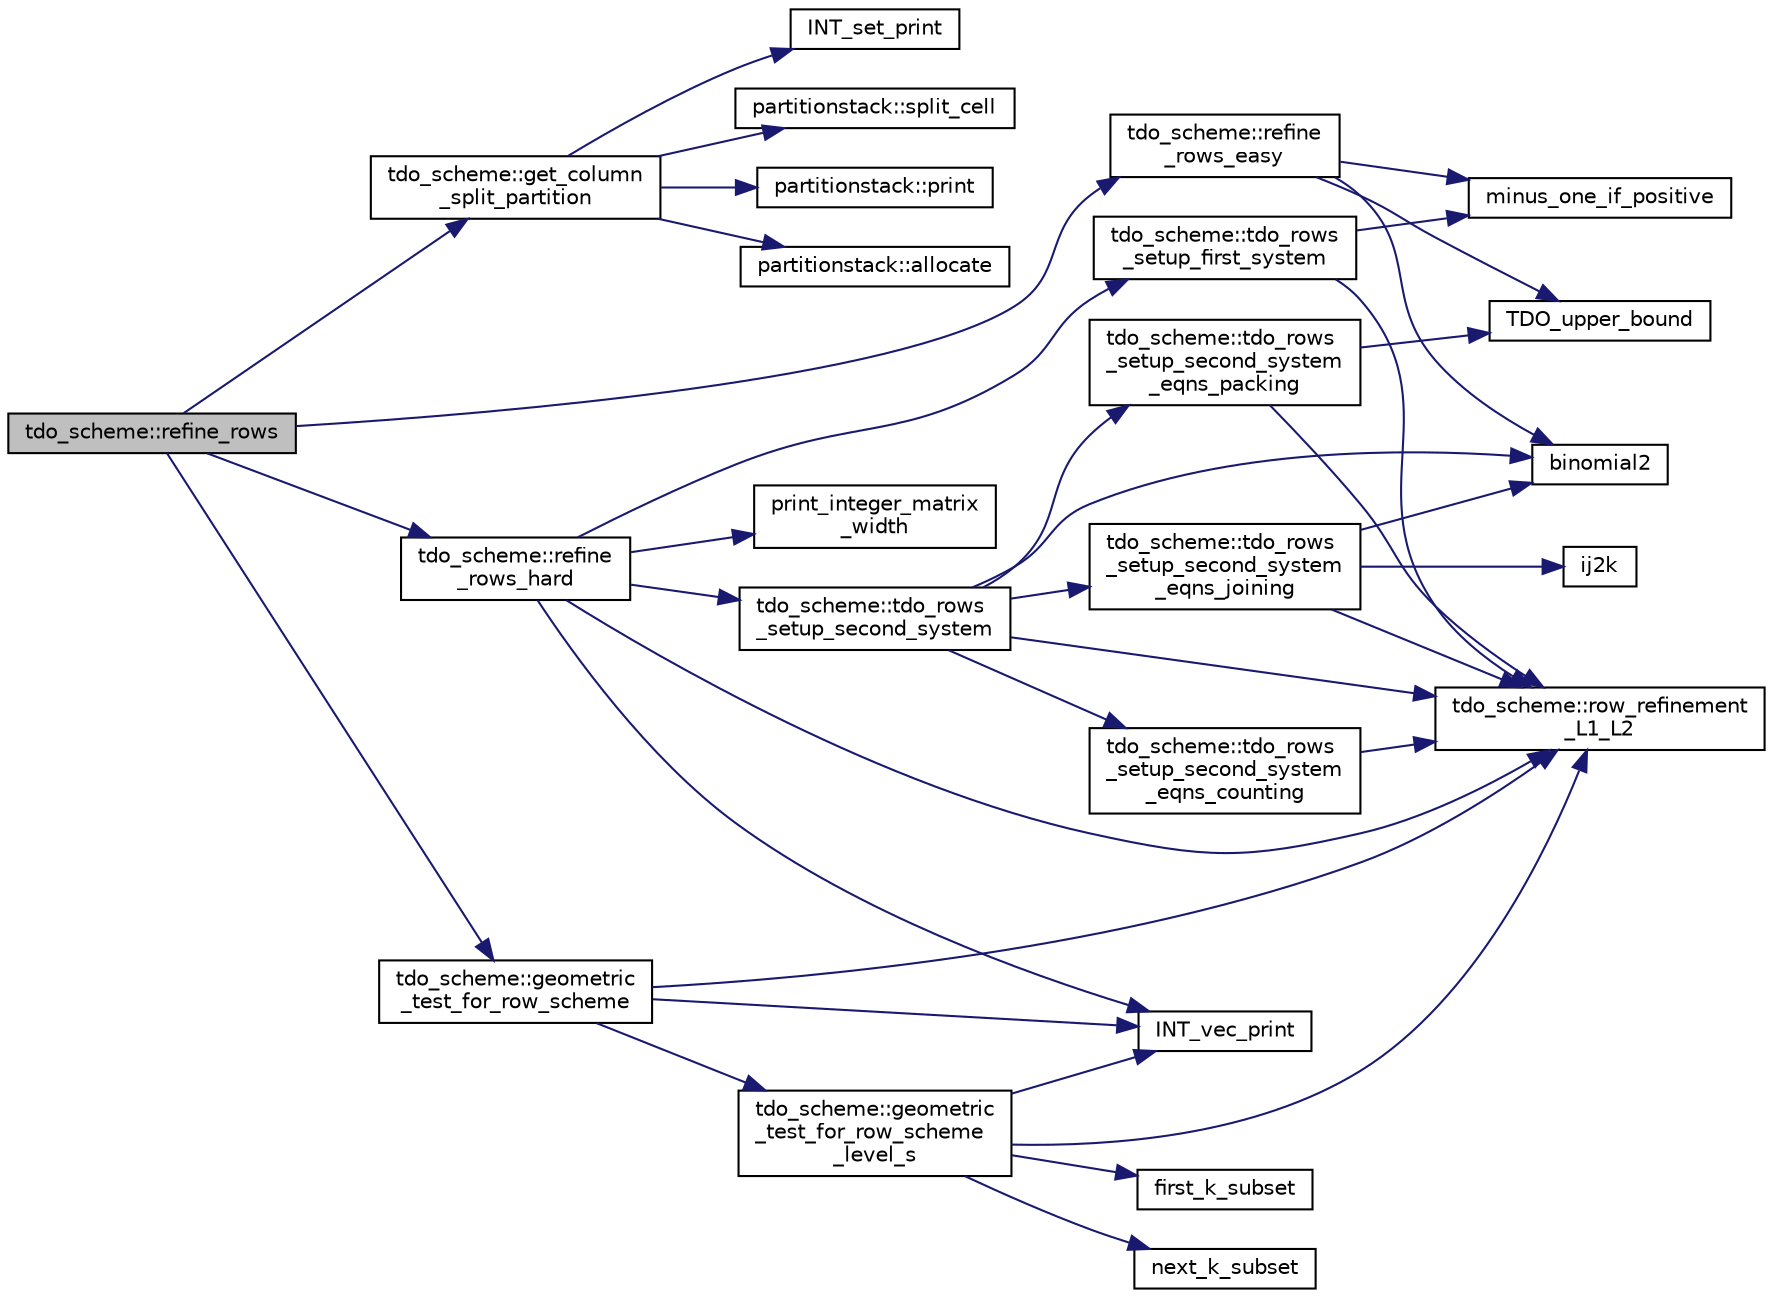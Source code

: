 digraph "tdo_scheme::refine_rows"
{
  edge [fontname="Helvetica",fontsize="10",labelfontname="Helvetica",labelfontsize="10"];
  node [fontname="Helvetica",fontsize="10",shape=record];
  rankdir="LR";
  Node227 [label="tdo_scheme::refine_rows",height=0.2,width=0.4,color="black", fillcolor="grey75", style="filled", fontcolor="black"];
  Node227 -> Node228 [color="midnightblue",fontsize="10",style="solid",fontname="Helvetica"];
  Node228 [label="tdo_scheme::get_column\l_split_partition",height=0.2,width=0.4,color="black", fillcolor="white", style="filled",URL="$d7/dbc/classtdo__scheme.html#a5555b89fcee5e51193ccc8e13ac782a5"];
  Node228 -> Node229 [color="midnightblue",fontsize="10",style="solid",fontname="Helvetica"];
  Node229 [label="partitionstack::allocate",height=0.2,width=0.4,color="black", fillcolor="white", style="filled",URL="$d3/d87/classpartitionstack.html#a8ff49c4bd001383eb1f9f0d9bbb01c05"];
  Node228 -> Node230 [color="midnightblue",fontsize="10",style="solid",fontname="Helvetica"];
  Node230 [label="INT_set_print",height=0.2,width=0.4,color="black", fillcolor="white", style="filled",URL="$df/dbf/sajeeb_8_c.html#a97614645ec11df30e0e896367f91ffd9"];
  Node228 -> Node231 [color="midnightblue",fontsize="10",style="solid",fontname="Helvetica"];
  Node231 [label="partitionstack::split_cell",height=0.2,width=0.4,color="black", fillcolor="white", style="filled",URL="$d3/d87/classpartitionstack.html#aafceac783d21309e491df61254f41244"];
  Node228 -> Node232 [color="midnightblue",fontsize="10",style="solid",fontname="Helvetica"];
  Node232 [label="partitionstack::print",height=0.2,width=0.4,color="black", fillcolor="white", style="filled",URL="$d3/d87/classpartitionstack.html#aabacee6e58ddb0d6ee46a47f714edfbb"];
  Node227 -> Node233 [color="midnightblue",fontsize="10",style="solid",fontname="Helvetica"];
  Node233 [label="tdo_scheme::refine\l_rows_easy",height=0.2,width=0.4,color="black", fillcolor="white", style="filled",URL="$d7/dbc/classtdo__scheme.html#a4eb0c42c823a3543624cbca3a790d055"];
  Node233 -> Node234 [color="midnightblue",fontsize="10",style="solid",fontname="Helvetica"];
  Node234 [label="minus_one_if_positive",height=0.2,width=0.4,color="black", fillcolor="white", style="filled",URL="$d4/d67/geometry_8h.html#a22117baf4e277c568b93a44d97f09624"];
  Node233 -> Node235 [color="midnightblue",fontsize="10",style="solid",fontname="Helvetica"];
  Node235 [label="binomial2",height=0.2,width=0.4,color="black", fillcolor="white", style="filled",URL="$d4/d67/geometry_8h.html#ab6dceea0c43a62b3f5d173730b0e50fa"];
  Node233 -> Node236 [color="midnightblue",fontsize="10",style="solid",fontname="Helvetica"];
  Node236 [label="TDO_upper_bound",height=0.2,width=0.4,color="black", fillcolor="white", style="filled",URL="$d4/d67/geometry_8h.html#acc6e45f60ffca06180f76832347064c8"];
  Node227 -> Node237 [color="midnightblue",fontsize="10",style="solid",fontname="Helvetica"];
  Node237 [label="tdo_scheme::refine\l_rows_hard",height=0.2,width=0.4,color="black", fillcolor="white", style="filled",URL="$d7/dbc/classtdo__scheme.html#ad31c51c06f5d669f6d22bac350531e69"];
  Node237 -> Node238 [color="midnightblue",fontsize="10",style="solid",fontname="Helvetica"];
  Node238 [label="tdo_scheme::row_refinement\l_L1_L2",height=0.2,width=0.4,color="black", fillcolor="white", style="filled",URL="$d7/dbc/classtdo__scheme.html#a0e9219a94a8ac92ceb2d4aeb42200ad6"];
  Node237 -> Node239 [color="midnightblue",fontsize="10",style="solid",fontname="Helvetica"];
  Node239 [label="tdo_scheme::tdo_rows\l_setup_first_system",height=0.2,width=0.4,color="black", fillcolor="white", style="filled",URL="$d7/dbc/classtdo__scheme.html#af2ea07100704a7af6b8f51bd0d7f55d1"];
  Node239 -> Node238 [color="midnightblue",fontsize="10",style="solid",fontname="Helvetica"];
  Node239 -> Node234 [color="midnightblue",fontsize="10",style="solid",fontname="Helvetica"];
  Node237 -> Node240 [color="midnightblue",fontsize="10",style="solid",fontname="Helvetica"];
  Node240 [label="print_integer_matrix\l_width",height=0.2,width=0.4,color="black", fillcolor="white", style="filled",URL="$d5/db4/io__and__os_8h.html#aa78f3e73fc2179251bd15adbcc31573f"];
  Node237 -> Node241 [color="midnightblue",fontsize="10",style="solid",fontname="Helvetica"];
  Node241 [label="tdo_scheme::tdo_rows\l_setup_second_system",height=0.2,width=0.4,color="black", fillcolor="white", style="filled",URL="$d7/dbc/classtdo__scheme.html#a2696ae51d7d125632db1919c9970048a"];
  Node241 -> Node238 [color="midnightblue",fontsize="10",style="solid",fontname="Helvetica"];
  Node241 -> Node235 [color="midnightblue",fontsize="10",style="solid",fontname="Helvetica"];
  Node241 -> Node242 [color="midnightblue",fontsize="10",style="solid",fontname="Helvetica"];
  Node242 [label="tdo_scheme::tdo_rows\l_setup_second_system\l_eqns_joining",height=0.2,width=0.4,color="black", fillcolor="white", style="filled",URL="$d7/dbc/classtdo__scheme.html#a5471aa8f875a23a6d9d70f5d72618e95"];
  Node242 -> Node238 [color="midnightblue",fontsize="10",style="solid",fontname="Helvetica"];
  Node242 -> Node243 [color="midnightblue",fontsize="10",style="solid",fontname="Helvetica"];
  Node243 [label="ij2k",height=0.2,width=0.4,color="black", fillcolor="white", style="filled",URL="$df/dbf/sajeeb_8_c.html#a68a0fe85ad4b80a9220cb33f9c4c0042"];
  Node242 -> Node235 [color="midnightblue",fontsize="10",style="solid",fontname="Helvetica"];
  Node241 -> Node244 [color="midnightblue",fontsize="10",style="solid",fontname="Helvetica"];
  Node244 [label="tdo_scheme::tdo_rows\l_setup_second_system\l_eqns_counting",height=0.2,width=0.4,color="black", fillcolor="white", style="filled",URL="$d7/dbc/classtdo__scheme.html#ac7886fa5ddefefa897905669fb08434f"];
  Node244 -> Node238 [color="midnightblue",fontsize="10",style="solid",fontname="Helvetica"];
  Node241 -> Node245 [color="midnightblue",fontsize="10",style="solid",fontname="Helvetica"];
  Node245 [label="tdo_scheme::tdo_rows\l_setup_second_system\l_eqns_packing",height=0.2,width=0.4,color="black", fillcolor="white", style="filled",URL="$d7/dbc/classtdo__scheme.html#af0d0dd149f3b51eb9ba5c7b2477f31f8"];
  Node245 -> Node238 [color="midnightblue",fontsize="10",style="solid",fontname="Helvetica"];
  Node245 -> Node236 [color="midnightblue",fontsize="10",style="solid",fontname="Helvetica"];
  Node237 -> Node246 [color="midnightblue",fontsize="10",style="solid",fontname="Helvetica"];
  Node246 [label="INT_vec_print",height=0.2,width=0.4,color="black", fillcolor="white", style="filled",URL="$df/dbf/sajeeb_8_c.html#a79a5901af0b47dd0d694109543c027fe"];
  Node227 -> Node247 [color="midnightblue",fontsize="10",style="solid",fontname="Helvetica"];
  Node247 [label="tdo_scheme::geometric\l_test_for_row_scheme",height=0.2,width=0.4,color="black", fillcolor="white", style="filled",URL="$d7/dbc/classtdo__scheme.html#a6c0c3c1569ea148e710836db02648b1c"];
  Node247 -> Node238 [color="midnightblue",fontsize="10",style="solid",fontname="Helvetica"];
  Node247 -> Node246 [color="midnightblue",fontsize="10",style="solid",fontname="Helvetica"];
  Node247 -> Node248 [color="midnightblue",fontsize="10",style="solid",fontname="Helvetica"];
  Node248 [label="tdo_scheme::geometric\l_test_for_row_scheme\l_level_s",height=0.2,width=0.4,color="black", fillcolor="white", style="filled",URL="$d7/dbc/classtdo__scheme.html#a95704cce3da89d5acaf04e4fef05866d"];
  Node248 -> Node238 [color="midnightblue",fontsize="10",style="solid",fontname="Helvetica"];
  Node248 -> Node249 [color="midnightblue",fontsize="10",style="solid",fontname="Helvetica"];
  Node249 [label="first_k_subset",height=0.2,width=0.4,color="black", fillcolor="white", style="filled",URL="$d2/d7c/combinatorics_8_c.html#ae927aec4a5b64166d7793be334fc82b5"];
  Node248 -> Node246 [color="midnightblue",fontsize="10",style="solid",fontname="Helvetica"];
  Node248 -> Node250 [color="midnightblue",fontsize="10",style="solid",fontname="Helvetica"];
  Node250 [label="next_k_subset",height=0.2,width=0.4,color="black", fillcolor="white", style="filled",URL="$d2/d7c/combinatorics_8_c.html#a775056f4f5ce3fe0bb7f9db279934c9b"];
}

